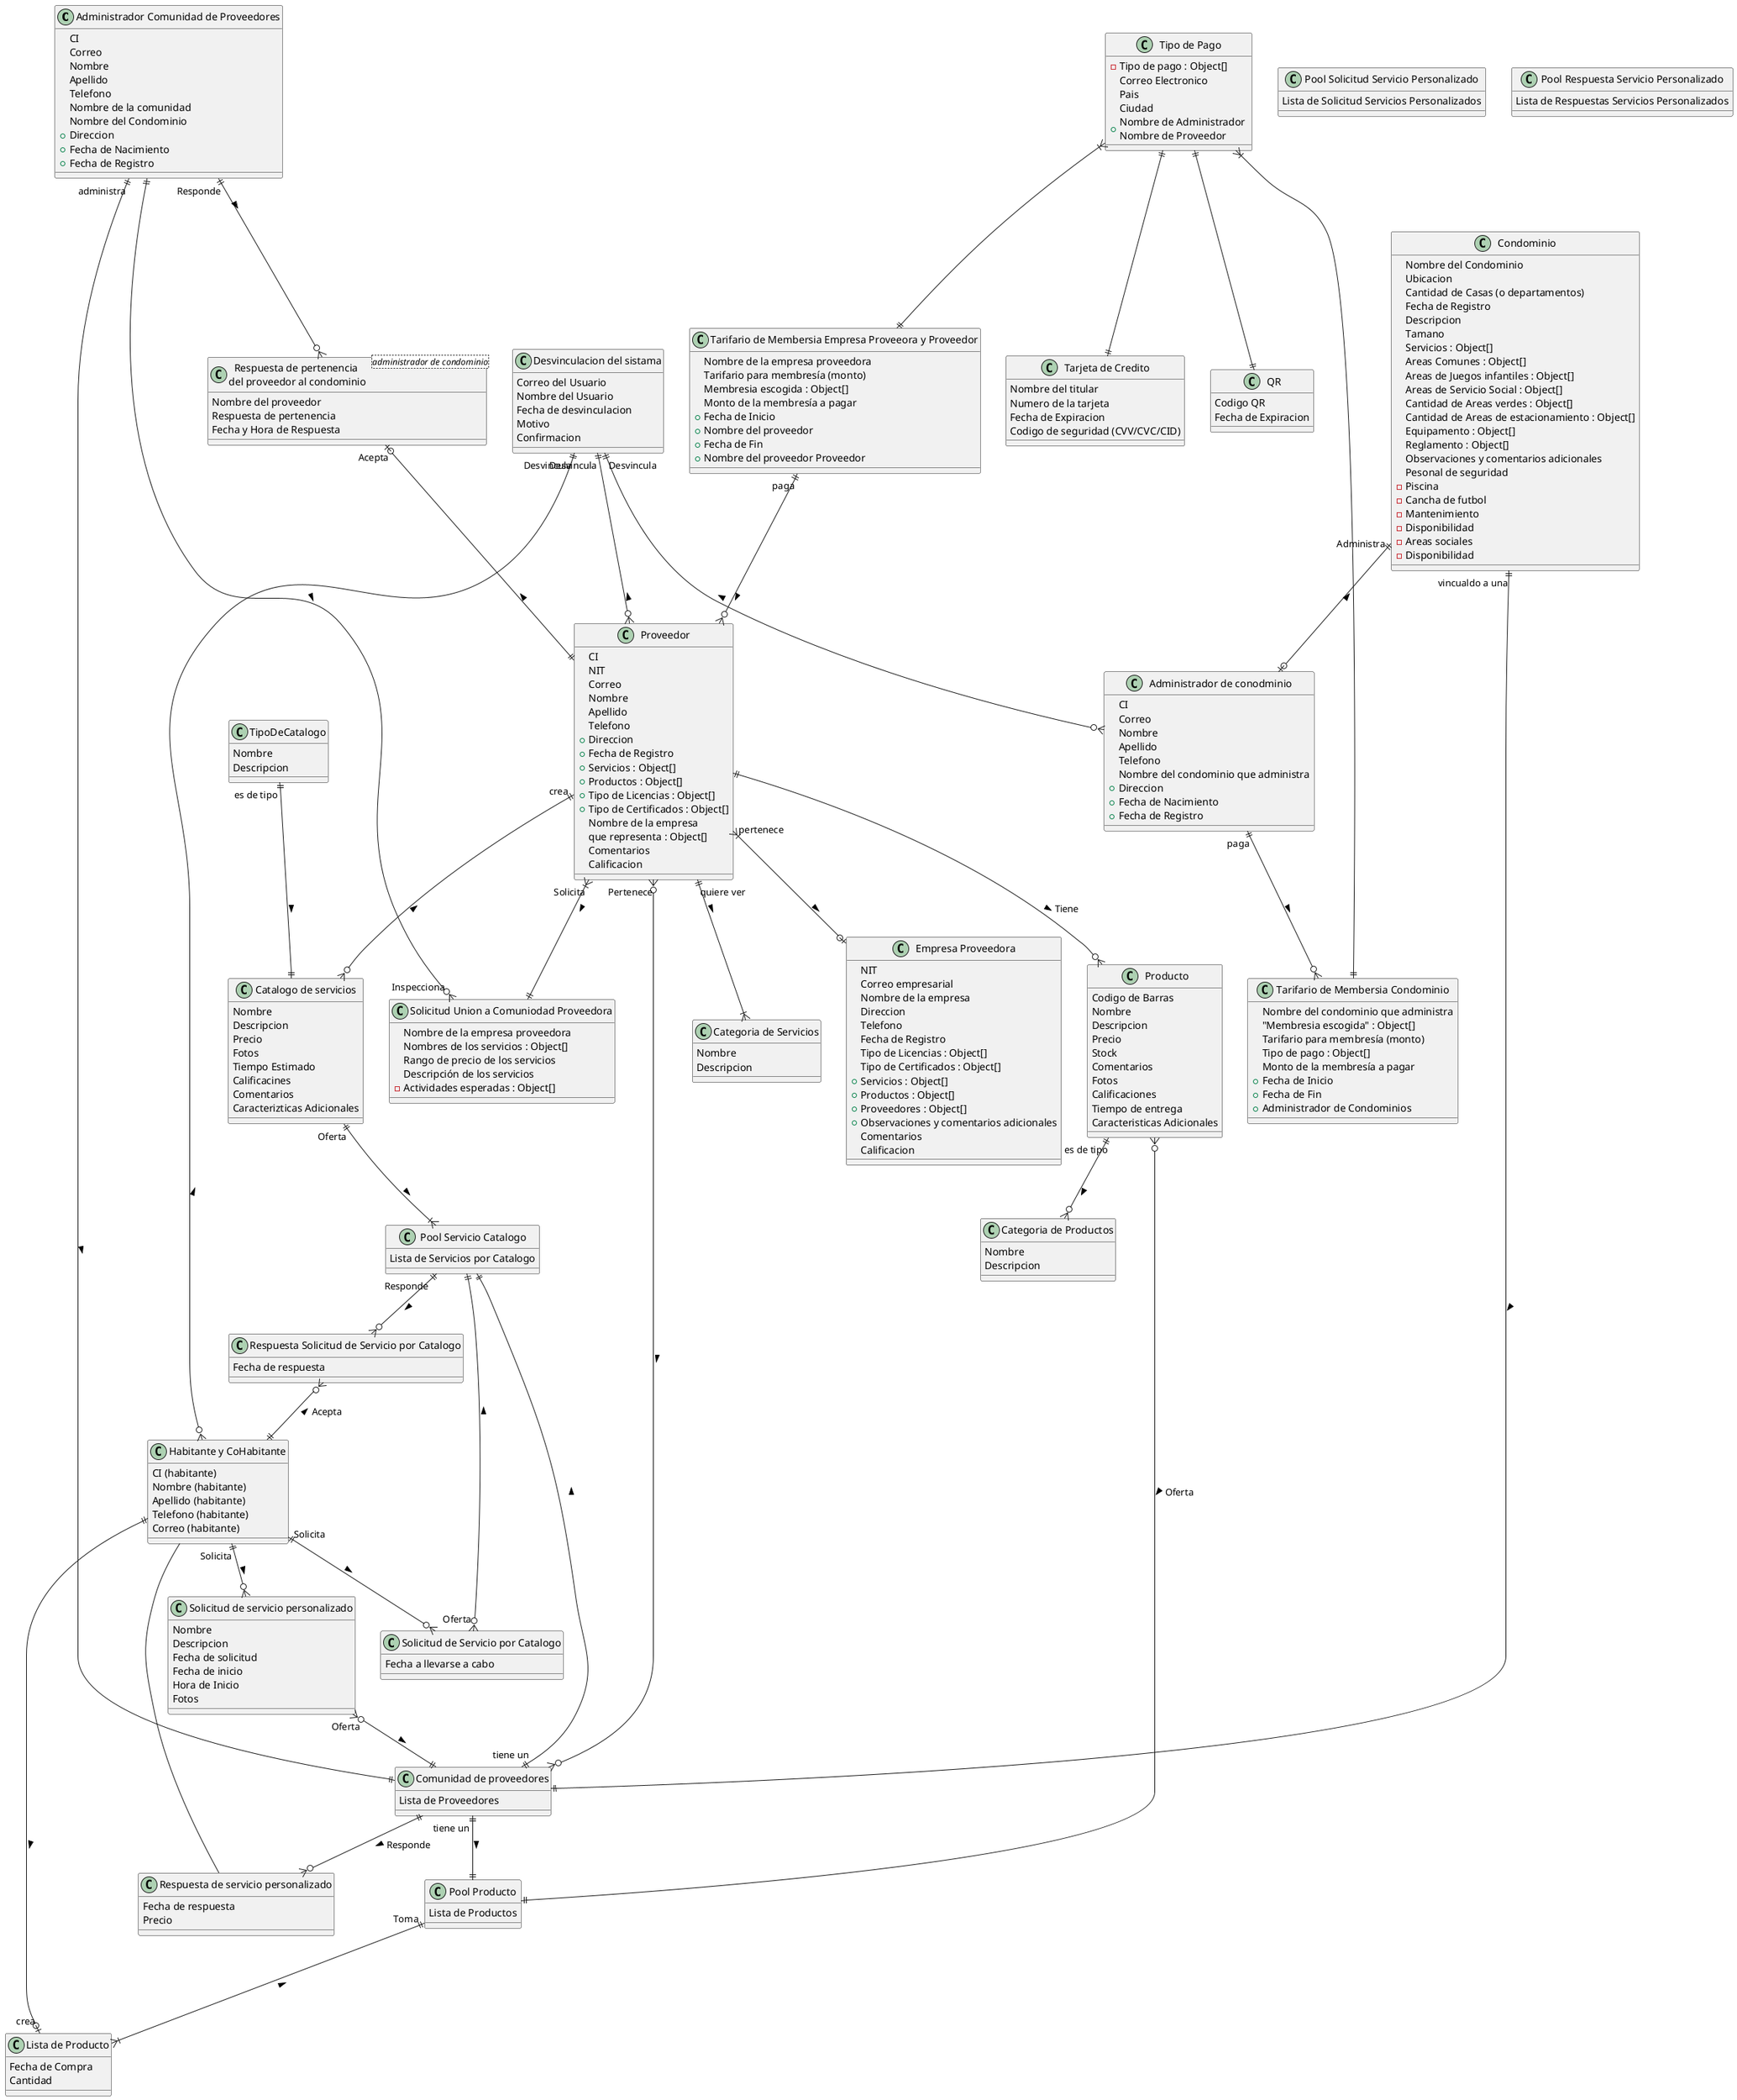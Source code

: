 @startuml

class "Administrador Comunidad de Proveedores" {
  {field} CI
  {field} Correo
  {field} Nombre
  {field} Apellido
  {field} Telefono
  {field} Nombre de la comunidad
  {field} Nombre del Condominio
  {field} + Direccion
  {field} + Fecha de Nacimiento
  {field} + Fecha de Registro
}

' 9
class "Administrador de conodminio" {
  {field} CI
  {field} Correo
  {field} Nombre
  {field} Apellido
  {field} Telefono
  {field} Nombre del condominio que administra
  {field} + Direccion
  {field} + Fecha de Nacimiento
  {field} + Fecha de Registro
}

' 2
class Condominio {
  {field} Nombre del Condominio
  {field} Ubicacion
  {field} Cantidad de Casas (o departamentos)
  {field} Fecha de Registro
  {field} Descripcion
  {field} Tamano
  {field} Servicios : Object[]
  {field} Areas Comunes : Object[]
  {field} Areas de Juegos infantiles : Object[]
  {field} Areas de Servicio Social : Object[]
  {field} Cantidad de Areas verdes : Object[]
  {field} Cantidad de Areas de estacionamiento : Object[]
  {field} Equipamento : Object[]
  {field} Reglamento : Object[]
  {field} Observaciones y comentarios adicionales
  {field} Pesonal de seguridad
  {field} - Piscina
  {field} - Cancha de futbol
  {field} - Mantenimiento
  {field} - Disponibilidad
  {field} - Areas sociales
  {field} - Disponibilidad
}

' 3
class Proveedor {
  {field} CI
  {field} NIT
  {field} Correo
  {field} Nombre
  {field} Apellido
  {field} Telefono
  {field} + Direccion
  {field} + Fecha de Registro
  {field} + Servicios : Object[]
  {field} + Productos : Object[]
  {field} + Tipo de Licencias : Object[]
  {field} + Tipo de Certificados : Object[]
  {field} Nombre de la empresa \nque representa : Object[]
  {field} Comentarios
  {field} Calificacion
}

' 4
class "Empresa Proveedora" {
  {field} NIT
  {field} Correo empresarial
  {field} Nombre de la empresa
  {field} Direccion
  {field} Telefono
  {field} Fecha de Registro
  {field} Tipo de Licencias : Object[]
  {field} Tipo de Certificados : Object[]
  {field} + Servicios : Object[]
  {field} + Productos : Object[]
  {field} + Proveedores : Object[]
  {field} + Observaciones y comentarios adicionales
  {field} Comentarios
  {field} Calificacion
}

' 10
class "Habitante y CoHabitante" {
  {field} CI (habitante)
  {field} Nombre (habitante)
  {field} Apellido (habitante)
  {field} Telefono (habitante)
  {field} Correo (habitante)
}

' 5
class "Tarifario de Membersia Condominio" {
  {field} Nombre del condominio que administra
  {field} "Membresia escogida" : Object[]
  {field} Tarifario para membresía (monto)
  {field} Tipo de pago : Object[]
  {field} Monto de la membresía a pagar 
  {field} + Fecha de Inicio
  {field} + Fecha de Fin
  {field} + Administrador de Condominios
}

' 6
class "Tarifario de Membersia Empresa Proveeora y Proveedor" {
  {field} Nombre de la empresa proveedora
  {field} Tarifario para membresía (monto)
  {field} Membresia escogida : Object[]
  {field} Monto de la membresía a pagar 
  {field} + Fecha de Inicio
  {field} + Nombre del proveedor
  {field} + Fecha de Fin
  {field} + Nombre del proveedor Proveedor
}

' 7
class "Tipo de Pago" {
  {field} - Tipo de pago : Object[]
  {field} Correo Electronico
  {field} Pais
  {field} Ciudad
  {field} + Nombre de Administrador \nNombre de Proveedor
}

' 11
class "Solicitud Union a Comuniodad Proveedora" {
  {field} Nombre de la empresa proveedora
  {field} Nombres de los servicios : Object[]
  {field} Rango de precio de los servicios
  {field} Descripción de los servicios
  {field} - Actividades esperadas : Object[]
}

' 12
class "Respuesta de pertenencia \ndel proveedor al condominio"<administrador de condominio> {
  {field} Nombre del proveedor
  {field} Respuesta de pertenencia
  {field} Fecha y Hora de Respuesta
}

' 13
class "Solicitud de Servicio por Catalogo" {
  {field} Fecha a llevarse a cabo
}
' 14
class "Respuesta Solicitud de Servicio por Catalogo" {
  {field} Fecha de respuesta
}

' 15
class "Solicitud de servicio personalizado" {
  {field} Nombre 
  {field} Descripcion
  {field} Fecha de solicitud
  {field} Fecha de inicio
  {field} Hora de Inicio
  {field} Fotos
}
' 16
class "Respuesta de servicio personalizado" {
  {field} Fecha de respuesta
  {field} Precio
}

' 19
class "Desvinculacion del sistama" {
  {field} Correo del Usuario
  {field} Nombre del Usuario
  {field} Fecha de desvinculacion
  {field} Motivo
  {field} Confirmacion
}

' 20
class "Catalogo de servicios" {
  {field} Nombre 
  {field} Descripcion
  {field} Precio
  {field} Fotos
  {field} Tiempo Estimado
  {field} Calificacines
  {field} Comentarios
  {field} Caracterizticas Adicionales
}

' E21
class "Comunidad de proveedores" {
  {field} Lista de Proveedores
}

' E23
class Producto {
  {field} Codigo de Barras 
  {field} Nombre 
  {field} Descripcion 
  {field} Precio
  {field} Stock 
  {field} Comentarios 
  {field} Fotos
  {field} Calificaciones
  {field} Tiempo de entrega
  {field} Caracteristicas Adicionales
}

' E24
class "Lista de Producto" {
  {field} Fecha de Compra
  {field} Cantidad
}

' E25
class "Tarjeta de Credito" {
  {field} Nombre del titular
  {field} Numero de la tarjeta
  {field} Fecha de Expiracion
  {field} Codigo de seguridad (CVV/CVC/CID)
}

' E26
class QR {
  {field} Codigo QR
  {field} Fecha de Expiracion
}

' E27
class "Categoria de Servicios" {
  {field} Nombre
  {field} Descripcion
}

' E28
class "Categoria de Productos" {
  {field} Nombre
  {field} Descripcion
}

' E29
class "Pool Solicitud Servicio Personalizado" {
  {field} Lista de Solicitud Servicios Personalizados
}

class "Pool Respuesta Servicio Personalizado" {
  {field} Lista de Respuestas Servicios Personalizados
}

class "Pool Servicio Catalogo" {
  {field} Lista de Servicios por Catalogo
}

class "Pool Producto" {
  {field} Lista de Productos
}

class TipoDeCatalogo {
  {field} Nombre
  {field} Descripcion
}

' RELACIONES

' FLUJO CONDOMINIO
Condominio ||--o| "Administrador de conodminio" : "Administra" <
Condominio ||--|| "Comunidad de proveedores" : "vincualdo a una" >


' COMUNIDAD DE PROVEEDRES Y POOLS
' "Comunidad de proveedores" ||--|| "Pool Solicitud Servicio Personalizado" : "tiene un" >
"Comunidad de proveedores" ||--|| "Pool Servicio Catalogo" : "tiene un" >
"Comunidad de proveedores" ||--|| "Pool Producto" : "tiene un" >

' FLUJO DE SERVICIO PERSONALIZADO
"Habitante y CoHabitante" ||--o{ "Solicitud de servicio personalizado" : "Solicita" >
"Solicitud de servicio personalizado" }o--|| "Comunidad de proveedores" : "Oferta" >
"Respuesta de servicio personalizado" -- "Habitante y CoHabitante"
"Comunidad de proveedores" ||--o{ "Respuesta de servicio personalizado" : Responde >
Proveedor ||--|{ "Categoria de Servicios" : "quiere ver" >


' FLUJO DE SOLICITUD DE PRODUCTO
Proveedor ||--o{ Producto : Tiene >
Producto ||--o{ "Categoria de Productos" : "es de tipo" >
Producto }o--|| "Pool Producto" : Oferta >
"Pool Producto" ||---|{ "Lista de Producto" : "Toma" <
"Lista de Producto" |o--|| "Habitante y CoHabitante" : "crea" <

' FLUJO DE SOLICITUD DE SERVICIO POR CATALOGO
Proveedor ||--o{ "Catalogo de servicios" : "crea" <
"Catalogo de servicios" ||--|{ "Pool Servicio Catalogo" : "Oferta" >
"Habitante y CoHabitante" ||--o{ "Solicitud de Servicio por Catalogo" : "Solicita" >
"Solicitud de Servicio por Catalogo" }o--|| "Pool Servicio Catalogo" : "Oferta" >
"Pool Servicio Catalogo" ||--o{ "Respuesta Solicitud de Servicio por Catalogo" : "Responde" >
"Respuesta Solicitud de Servicio por Catalogo" }o--|| "Habitante y CoHabitante" : Acepta <
TipoDeCatalogo ||--|| "Catalogo de servicios" : "es de tipo" >

' FLUJO DE SOLICITUD DE PERTENENCIA (PROVEEDORES|CONMINIO)
"Administrador Comunidad de Proveedores" ||--|| "Comunidad de proveedores" : "administra" >
Proveedor }|--o| "Empresa Proveedora" : "pertenece" > 
Proveedor }|--|| "Solicitud Union a Comuniodad Proveedora" : "Solicita" >
"Solicitud Union a Comuniodad Proveedora" }o--|| "Administrador Comunidad de Proveedores" : "Inspecciona" <
"Administrador Comunidad de Proveedores" ||--o{ "Respuesta de pertenencia \ndel proveedor al condominio" : "Responde" >
"Respuesta de pertenencia \ndel proveedor al condominio" |o--|| "Proveedor" : "Acepta" <
Proveedor }o--o{ "Comunidad de proveedores" : "Pertenece" >

' FLUJO DE TARIFA
"Administrador de conodminio" ||--o{ "Tarifario de Membersia Condominio" : "paga" >
"Tarifario de Membersia Empresa Proveeora y Proveedor" ||--o{ "Proveedor" : "paga" >
"Tipo de Pago" }|--|| "Tarifario de Membersia Condominio"
"Tipo de Pago" }|--|| "Tarifario de Membersia Empresa Proveeora y Proveedor"
"Tipo de Pago" ||--|| "Tarjeta de Credito"
"Tipo de Pago" ||--|| QR
' "Reporte de Pago de Membresia"

' FLUJO DESVINCULACION DEL SISTEMA
"Desvinculacion del sistama" ||--o{ "Administrador de conodminio" : "Desvincula" <
"Desvinculacion del sistama" ||--o{ "Proveedor" : "Desvincula" <
"Desvinculacion del sistama" ||--o{ "Habitante y CoHabitante" : "Desvincula" <

@enduml

